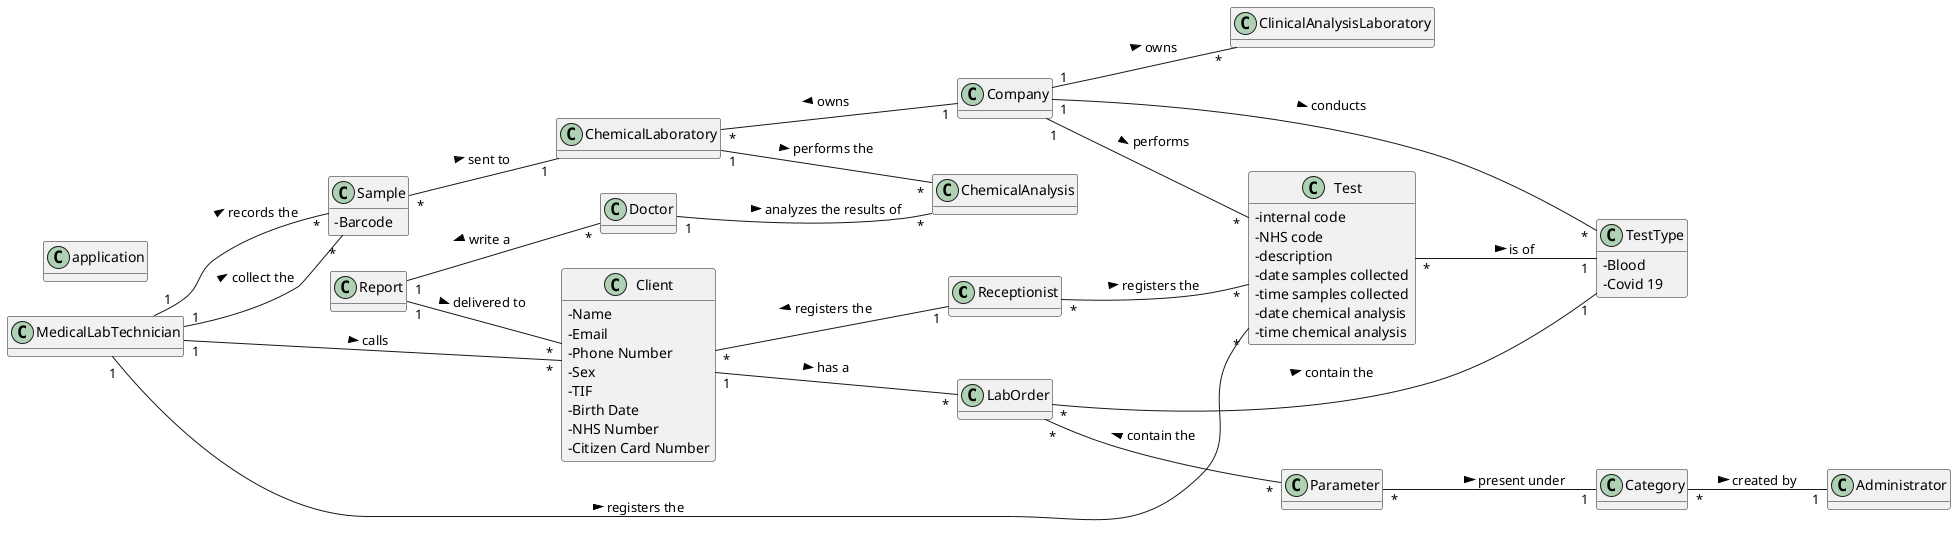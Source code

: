 @startuml
'https://plantuml.com/class-diagram

hide methods
left to right direction
skinparam classAttributeIconSize 0

class Receptionist {

}

class Client {
 - Name
 - Email
 - Phone Number
 - Sex
 - TIF
 - Birth Date
 - NHS Number
 - Citizen Card Number

}

class Doctor {

}

class Administrator{

}



class LabOrder {

}

class Category {

}

class TestType {
- Blood
- Covid 19
}

class Sample {
- Barcode
}

class Report {

}

class Test {
- internal code
- NHS code
- description
- date samples collected
- time samples collected
- date chemical analysis
- time chemical analysis
}

class Parameter {

}

class Company {

}

class ChemicalLaboratory{

}

class MedicalLabTechnician {

}

class ChemicalAnalysis {

}

class ClinicalAnalysisLaboratory{

}

class application{

}

Client "*" -- "1" Receptionist: registers the <
LabOrder "*" -- "1" TestType: contain the >
Client "1" -- "*" LabOrder: has a >
Report "1" -- "*" Doctor: write a <
Receptionist "*" -- "*" Test: registers the >
Test "*" -- "1" TestType: is of >
Parameter "*" -- "1" Category: present under >
Category "*" -- "1" Administrator: created by >
Company "1" -- "*" Test: performs >
Sample "*" -- "1" ChemicalLaboratory: sent to >
Company "1" -- "*" TestType: conducts >
MedicalLabTechnician "1" -- "*" Client: calls >
ChemicalLaboratory "1" -- "*" ChemicalAnalysis: performs the >
MedicalLabTechnician "1" -- "*" Sample: records the >
Company "1" -- "*" ClinicalAnalysisLaboratory: owns >
ChemicalLaboratory "*" -- "1" Company: owns <
LabOrder "*" -- "*" Parameter: contain the <
MedicalLabTechnician "1" -- "*" Test: registers the >
MedicalLabTechnician "1" -- "*" Sample: collect the >
Doctor "1" -- "*" ChemicalAnalysis: analyzes the results of >
Report "1" -- "*" Client: delivered to >


@enduml